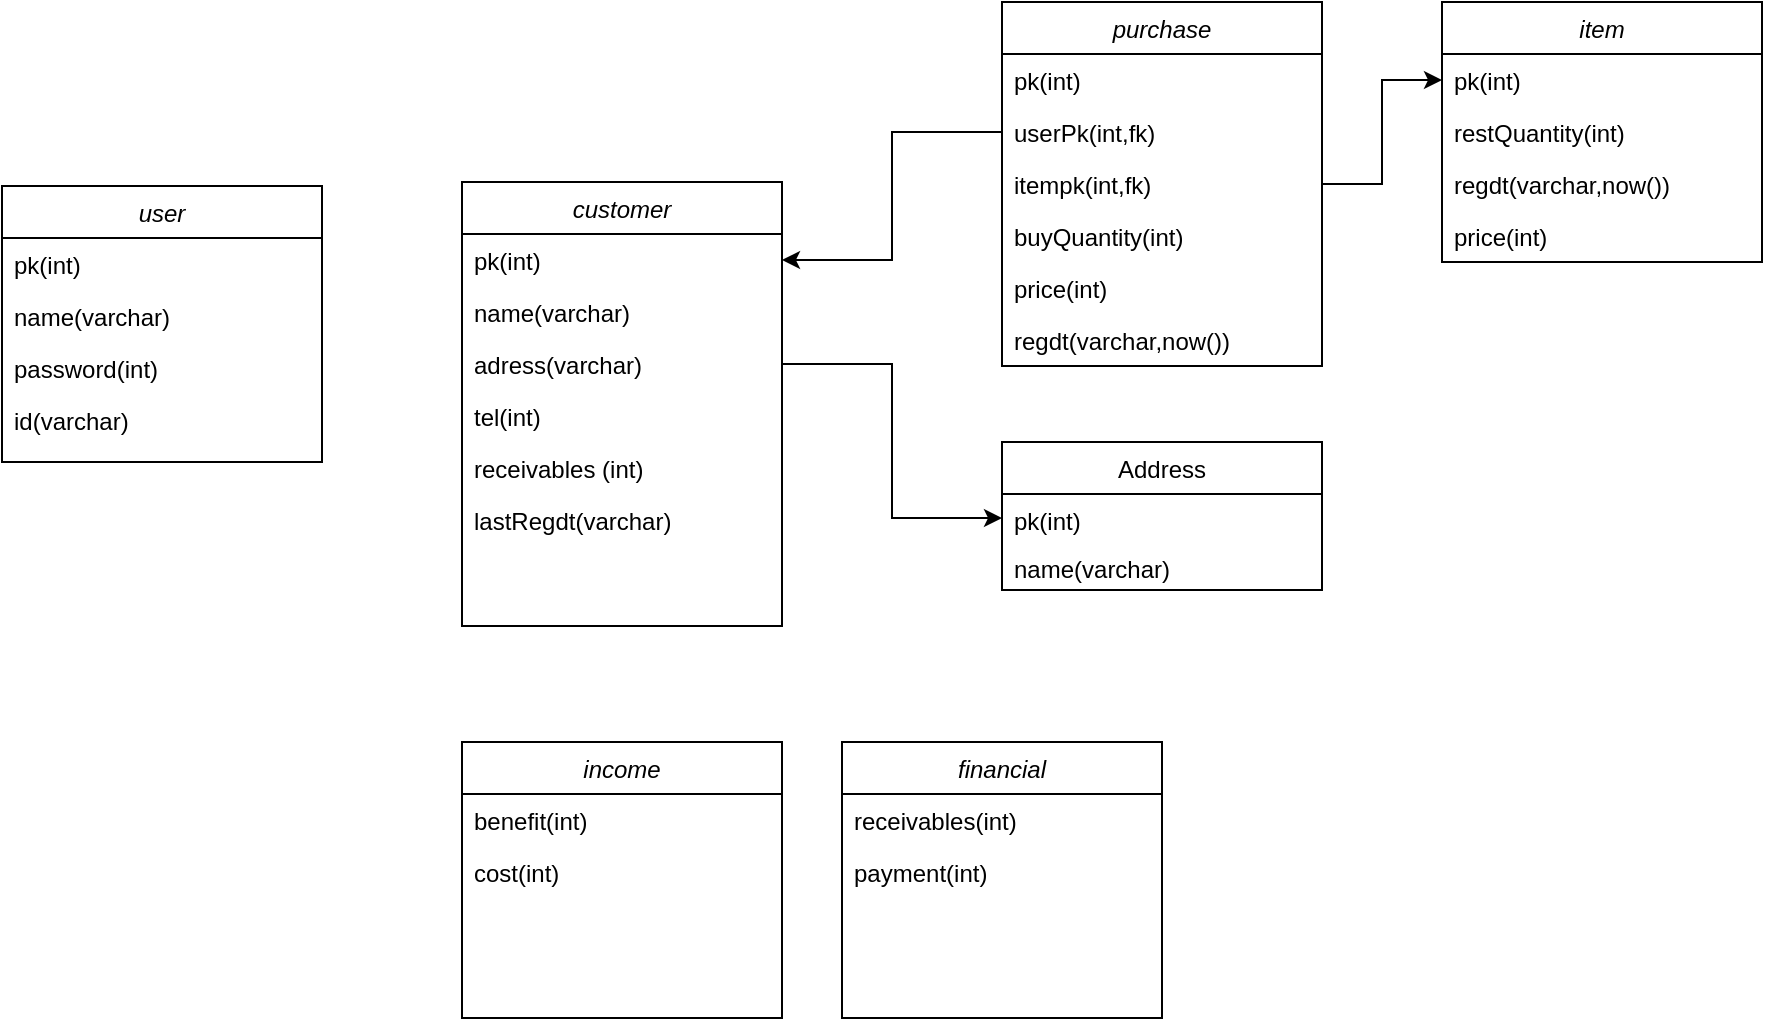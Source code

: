 <mxfile version="15.0.3" type="device"><diagram id="C5RBs43oDa-KdzZeNtuy" name="Page-1"><mxGraphModel dx="1747" dy="513" grid="1" gridSize="10" guides="1" tooltips="1" connect="1" arrows="1" fold="1" page="1" pageScale="1" pageWidth="827" pageHeight="1169" math="0" shadow="0"><root><mxCell id="WIyWlLk6GJQsqaUBKTNV-0"/><mxCell id="WIyWlLk6GJQsqaUBKTNV-1" parent="WIyWlLk6GJQsqaUBKTNV-0"/><mxCell id="zkfFHV4jXpPFQw0GAbJ--0" value="customer" style="swimlane;fontStyle=2;align=center;verticalAlign=top;childLayout=stackLayout;horizontal=1;startSize=26;horizontalStack=0;resizeParent=1;resizeLast=0;collapsible=1;marginBottom=0;rounded=0;shadow=0;strokeWidth=1;" parent="WIyWlLk6GJQsqaUBKTNV-1" vertex="1"><mxGeometry x="220" y="120" width="160" height="222" as="geometry"><mxRectangle x="220" y="120" width="160" height="26" as="alternateBounds"/></mxGeometry></mxCell><mxCell id="zkfFHV4jXpPFQw0GAbJ--1" value="pk(int)" style="text;align=left;verticalAlign=top;spacingLeft=4;spacingRight=4;overflow=hidden;rotatable=0;points=[[0,0.5],[1,0.5]];portConstraint=eastwest;" parent="zkfFHV4jXpPFQw0GAbJ--0" vertex="1"><mxGeometry y="26" width="160" height="26" as="geometry"/></mxCell><mxCell id="zkfFHV4jXpPFQw0GAbJ--2" value="name(varchar)&#10;&#10;" style="text;align=left;verticalAlign=top;spacingLeft=4;spacingRight=4;overflow=hidden;rotatable=0;points=[[0,0.5],[1,0.5]];portConstraint=eastwest;rounded=0;shadow=0;html=0;" parent="zkfFHV4jXpPFQw0GAbJ--0" vertex="1"><mxGeometry y="52" width="160" height="26" as="geometry"/></mxCell><mxCell id="AlspakY8KL1jXZiGunG8-1" value="adress(varchar)" style="text;align=left;verticalAlign=top;spacingLeft=4;spacingRight=4;overflow=hidden;rotatable=0;points=[[0,0.5],[1,0.5]];portConstraint=eastwest;rounded=0;shadow=0;html=0;" vertex="1" parent="zkfFHV4jXpPFQw0GAbJ--0"><mxGeometry y="78" width="160" height="26" as="geometry"/></mxCell><mxCell id="AlspakY8KL1jXZiGunG8-2" value="tel(int)" style="text;align=left;verticalAlign=top;spacingLeft=4;spacingRight=4;overflow=hidden;rotatable=0;points=[[0,0.5],[1,0.5]];portConstraint=eastwest;rounded=0;shadow=0;html=0;" vertex="1" parent="zkfFHV4jXpPFQw0GAbJ--0"><mxGeometry y="104" width="160" height="26" as="geometry"/></mxCell><mxCell id="AlspakY8KL1jXZiGunG8-30" value="receivables (int)" style="text;align=left;verticalAlign=top;spacingLeft=4;spacingRight=4;overflow=hidden;rotatable=0;points=[[0,0.5],[1,0.5]];portConstraint=eastwest;rounded=0;shadow=0;html=0;" vertex="1" parent="zkfFHV4jXpPFQw0GAbJ--0"><mxGeometry y="130" width="160" height="26" as="geometry"/></mxCell><mxCell id="AlspakY8KL1jXZiGunG8-31" value="lastRegdt(varchar)" style="text;align=left;verticalAlign=top;spacingLeft=4;spacingRight=4;overflow=hidden;rotatable=0;points=[[0,0.5],[1,0.5]];portConstraint=eastwest;rounded=0;shadow=0;html=0;" vertex="1" parent="zkfFHV4jXpPFQw0GAbJ--0"><mxGeometry y="156" width="160" height="26" as="geometry"/></mxCell><mxCell id="zkfFHV4jXpPFQw0GAbJ--17" value="Address" style="swimlane;fontStyle=0;align=center;verticalAlign=top;childLayout=stackLayout;horizontal=1;startSize=26;horizontalStack=0;resizeParent=1;resizeLast=0;collapsible=1;marginBottom=0;rounded=0;shadow=0;strokeWidth=1;" parent="WIyWlLk6GJQsqaUBKTNV-1" vertex="1"><mxGeometry x="490" y="250" width="160" height="74" as="geometry"><mxRectangle x="550" y="140" width="160" height="26" as="alternateBounds"/></mxGeometry></mxCell><mxCell id="zkfFHV4jXpPFQw0GAbJ--20" value="pk(int)" style="text;align=left;verticalAlign=top;spacingLeft=4;spacingRight=4;overflow=hidden;rotatable=0;points=[[0,0.5],[1,0.5]];portConstraint=eastwest;rounded=0;shadow=0;html=0;" parent="zkfFHV4jXpPFQw0GAbJ--17" vertex="1"><mxGeometry y="26" width="160" height="24" as="geometry"/></mxCell><mxCell id="AlspakY8KL1jXZiGunG8-14" value="name(varchar)" style="text;align=left;verticalAlign=top;spacingLeft=4;spacingRight=4;overflow=hidden;rotatable=0;points=[[0,0.5],[1,0.5]];portConstraint=eastwest;rounded=0;shadow=0;html=0;" vertex="1" parent="zkfFHV4jXpPFQw0GAbJ--17"><mxGeometry y="50" width="160" height="24" as="geometry"/></mxCell><mxCell id="AlspakY8KL1jXZiGunG8-6" style="edgeStyle=orthogonalEdgeStyle;rounded=0;orthogonalLoop=1;jettySize=auto;html=1;entryX=0;entryY=0.5;entryDx=0;entryDy=0;" edge="1" parent="WIyWlLk6GJQsqaUBKTNV-1" source="AlspakY8KL1jXZiGunG8-1" target="zkfFHV4jXpPFQw0GAbJ--20"><mxGeometry relative="1" as="geometry"/></mxCell><mxCell id="AlspakY8KL1jXZiGunG8-8" value="purchase" style="swimlane;fontStyle=2;align=center;verticalAlign=top;childLayout=stackLayout;horizontal=1;startSize=26;horizontalStack=0;resizeParent=1;resizeLast=0;collapsible=1;marginBottom=0;rounded=0;shadow=0;strokeWidth=1;" vertex="1" parent="WIyWlLk6GJQsqaUBKTNV-1"><mxGeometry x="490" y="30" width="160" height="182" as="geometry"><mxRectangle x="220" y="120" width="160" height="26" as="alternateBounds"/></mxGeometry></mxCell><mxCell id="AlspakY8KL1jXZiGunG8-9" value="pk(int)" style="text;align=left;verticalAlign=top;spacingLeft=4;spacingRight=4;overflow=hidden;rotatable=0;points=[[0,0.5],[1,0.5]];portConstraint=eastwest;" vertex="1" parent="AlspakY8KL1jXZiGunG8-8"><mxGeometry y="26" width="160" height="26" as="geometry"/></mxCell><mxCell id="AlspakY8KL1jXZiGunG8-15" value="userPk(int,fk)" style="text;align=left;verticalAlign=top;spacingLeft=4;spacingRight=4;overflow=hidden;rotatable=0;points=[[0,0.5],[1,0.5]];portConstraint=eastwest;" vertex="1" parent="AlspakY8KL1jXZiGunG8-8"><mxGeometry y="52" width="160" height="26" as="geometry"/></mxCell><mxCell id="AlspakY8KL1jXZiGunG8-22" value="itempk(int,fk)" style="text;align=left;verticalAlign=top;spacingLeft=4;spacingRight=4;overflow=hidden;rotatable=0;points=[[0,0.5],[1,0.5]];portConstraint=eastwest;" vertex="1" parent="AlspakY8KL1jXZiGunG8-8"><mxGeometry y="78" width="160" height="26" as="geometry"/></mxCell><mxCell id="AlspakY8KL1jXZiGunG8-19" value="buyQuantity(int)" style="text;align=left;verticalAlign=top;spacingLeft=4;spacingRight=4;overflow=hidden;rotatable=0;points=[[0,0.5],[1,0.5]];portConstraint=eastwest;" vertex="1" parent="AlspakY8KL1jXZiGunG8-8"><mxGeometry y="104" width="160" height="26" as="geometry"/></mxCell><mxCell id="AlspakY8KL1jXZiGunG8-29" value="price(int)" style="text;align=left;verticalAlign=top;spacingLeft=4;spacingRight=4;overflow=hidden;rotatable=0;points=[[0,0.5],[1,0.5]];portConstraint=eastwest;" vertex="1" parent="AlspakY8KL1jXZiGunG8-8"><mxGeometry y="130" width="160" height="26" as="geometry"/></mxCell><mxCell id="AlspakY8KL1jXZiGunG8-20" value="regdt(varchar,now())" style="text;align=left;verticalAlign=top;spacingLeft=4;spacingRight=4;overflow=hidden;rotatable=0;points=[[0,0.5],[1,0.5]];portConstraint=eastwest;" vertex="1" parent="AlspakY8KL1jXZiGunG8-8"><mxGeometry y="156" width="160" height="26" as="geometry"/></mxCell><mxCell id="AlspakY8KL1jXZiGunG8-18" style="edgeStyle=orthogonalEdgeStyle;rounded=0;orthogonalLoop=1;jettySize=auto;html=1;exitX=0;exitY=0.5;exitDx=0;exitDy=0;entryX=1;entryY=0.5;entryDx=0;entryDy=0;" edge="1" parent="WIyWlLk6GJQsqaUBKTNV-1" source="AlspakY8KL1jXZiGunG8-15" target="zkfFHV4jXpPFQw0GAbJ--1"><mxGeometry relative="1" as="geometry"/></mxCell><mxCell id="AlspakY8KL1jXZiGunG8-23" value="item" style="swimlane;fontStyle=2;align=center;verticalAlign=top;childLayout=stackLayout;horizontal=1;startSize=26;horizontalStack=0;resizeParent=1;resizeLast=0;collapsible=1;marginBottom=0;rounded=0;shadow=0;strokeWidth=1;" vertex="1" parent="WIyWlLk6GJQsqaUBKTNV-1"><mxGeometry x="710" y="30" width="160" height="130" as="geometry"><mxRectangle x="220" y="120" width="160" height="26" as="alternateBounds"/></mxGeometry></mxCell><mxCell id="AlspakY8KL1jXZiGunG8-24" value="pk(int)" style="text;align=left;verticalAlign=top;spacingLeft=4;spacingRight=4;overflow=hidden;rotatable=0;points=[[0,0.5],[1,0.5]];portConstraint=eastwest;" vertex="1" parent="AlspakY8KL1jXZiGunG8-23"><mxGeometry y="26" width="160" height="26" as="geometry"/></mxCell><mxCell id="AlspakY8KL1jXZiGunG8-26" value="restQuantity(int)" style="text;align=left;verticalAlign=top;spacingLeft=4;spacingRight=4;overflow=hidden;rotatable=0;points=[[0,0.5],[1,0.5]];portConstraint=eastwest;" vertex="1" parent="AlspakY8KL1jXZiGunG8-23"><mxGeometry y="52" width="160" height="26" as="geometry"/></mxCell><mxCell id="AlspakY8KL1jXZiGunG8-27" value="regdt(varchar,now())" style="text;align=left;verticalAlign=top;spacingLeft=4;spacingRight=4;overflow=hidden;rotatable=0;points=[[0,0.5],[1,0.5]];portConstraint=eastwest;" vertex="1" parent="AlspakY8KL1jXZiGunG8-23"><mxGeometry y="78" width="160" height="26" as="geometry"/></mxCell><mxCell id="AlspakY8KL1jXZiGunG8-48" value="price(int)" style="text;align=left;verticalAlign=top;spacingLeft=4;spacingRight=4;overflow=hidden;rotatable=0;points=[[0,0.5],[1,0.5]];portConstraint=eastwest;" vertex="1" parent="AlspakY8KL1jXZiGunG8-23"><mxGeometry y="104" width="160" height="26" as="geometry"/></mxCell><mxCell id="AlspakY8KL1jXZiGunG8-33" value="user" style="swimlane;fontStyle=2;align=center;verticalAlign=top;childLayout=stackLayout;horizontal=1;startSize=26;horizontalStack=0;resizeParent=1;resizeLast=0;collapsible=1;marginBottom=0;rounded=0;shadow=0;strokeWidth=1;" vertex="1" parent="WIyWlLk6GJQsqaUBKTNV-1"><mxGeometry x="-10" y="122" width="160" height="138" as="geometry"><mxRectangle x="220" y="120" width="160" height="26" as="alternateBounds"/></mxGeometry></mxCell><mxCell id="AlspakY8KL1jXZiGunG8-34" value="pk(int)" style="text;align=left;verticalAlign=top;spacingLeft=4;spacingRight=4;overflow=hidden;rotatable=0;points=[[0,0.5],[1,0.5]];portConstraint=eastwest;" vertex="1" parent="AlspakY8KL1jXZiGunG8-33"><mxGeometry y="26" width="160" height="26" as="geometry"/></mxCell><mxCell id="AlspakY8KL1jXZiGunG8-35" value="name(varchar)&#10;&#10;" style="text;align=left;verticalAlign=top;spacingLeft=4;spacingRight=4;overflow=hidden;rotatable=0;points=[[0,0.5],[1,0.5]];portConstraint=eastwest;rounded=0;shadow=0;html=0;" vertex="1" parent="AlspakY8KL1jXZiGunG8-33"><mxGeometry y="52" width="160" height="26" as="geometry"/></mxCell><mxCell id="AlspakY8KL1jXZiGunG8-36" value="password(int)" style="text;align=left;verticalAlign=top;spacingLeft=4;spacingRight=4;overflow=hidden;rotatable=0;points=[[0,0.5],[1,0.5]];portConstraint=eastwest;rounded=0;shadow=0;html=0;" vertex="1" parent="AlspakY8KL1jXZiGunG8-33"><mxGeometry y="78" width="160" height="26" as="geometry"/></mxCell><mxCell id="AlspakY8KL1jXZiGunG8-42" value="id(varchar)" style="text;align=left;verticalAlign=top;spacingLeft=4;spacingRight=4;overflow=hidden;rotatable=0;points=[[0,0.5],[1,0.5]];portConstraint=eastwest;rounded=0;shadow=0;html=0;" vertex="1" parent="AlspakY8KL1jXZiGunG8-33"><mxGeometry y="104" width="160" height="26" as="geometry"/></mxCell><mxCell id="AlspakY8KL1jXZiGunG8-43" value="income" style="swimlane;fontStyle=2;align=center;verticalAlign=top;childLayout=stackLayout;horizontal=1;startSize=26;horizontalStack=0;resizeParent=1;resizeLast=0;collapsible=1;marginBottom=0;rounded=0;shadow=0;strokeWidth=1;" vertex="1" parent="WIyWlLk6GJQsqaUBKTNV-1"><mxGeometry x="220" y="400" width="160" height="138" as="geometry"><mxRectangle x="220" y="120" width="160" height="26" as="alternateBounds"/></mxGeometry></mxCell><mxCell id="AlspakY8KL1jXZiGunG8-44" value="benefit(int)" style="text;align=left;verticalAlign=top;spacingLeft=4;spacingRight=4;overflow=hidden;rotatable=0;points=[[0,0.5],[1,0.5]];portConstraint=eastwest;" vertex="1" parent="AlspakY8KL1jXZiGunG8-43"><mxGeometry y="26" width="160" height="26" as="geometry"/></mxCell><mxCell id="AlspakY8KL1jXZiGunG8-45" value="cost(int)&#10;" style="text;align=left;verticalAlign=top;spacingLeft=4;spacingRight=4;overflow=hidden;rotatable=0;points=[[0,0.5],[1,0.5]];portConstraint=eastwest;rounded=0;shadow=0;html=0;" vertex="1" parent="AlspakY8KL1jXZiGunG8-43"><mxGeometry y="52" width="160" height="26" as="geometry"/></mxCell><mxCell id="AlspakY8KL1jXZiGunG8-49" style="edgeStyle=orthogonalEdgeStyle;rounded=0;orthogonalLoop=1;jettySize=auto;html=1;exitX=1;exitY=0.5;exitDx=0;exitDy=0;entryX=0;entryY=0.5;entryDx=0;entryDy=0;" edge="1" parent="WIyWlLk6GJQsqaUBKTNV-1" source="AlspakY8KL1jXZiGunG8-22" target="AlspakY8KL1jXZiGunG8-24"><mxGeometry relative="1" as="geometry"/></mxCell><mxCell id="AlspakY8KL1jXZiGunG8-50" value="financial" style="swimlane;fontStyle=2;align=center;verticalAlign=top;childLayout=stackLayout;horizontal=1;startSize=26;horizontalStack=0;resizeParent=1;resizeLast=0;collapsible=1;marginBottom=0;rounded=0;shadow=0;strokeWidth=1;" vertex="1" parent="WIyWlLk6GJQsqaUBKTNV-1"><mxGeometry x="410" y="400" width="160" height="138" as="geometry"><mxRectangle x="220" y="120" width="160" height="26" as="alternateBounds"/></mxGeometry></mxCell><mxCell id="AlspakY8KL1jXZiGunG8-51" value="receivables(int)" style="text;align=left;verticalAlign=top;spacingLeft=4;spacingRight=4;overflow=hidden;rotatable=0;points=[[0,0.5],[1,0.5]];portConstraint=eastwest;" vertex="1" parent="AlspakY8KL1jXZiGunG8-50"><mxGeometry y="26" width="160" height="26" as="geometry"/></mxCell><mxCell id="AlspakY8KL1jXZiGunG8-52" value="payment(int)" style="text;align=left;verticalAlign=top;spacingLeft=4;spacingRight=4;overflow=hidden;rotatable=0;points=[[0,0.5],[1,0.5]];portConstraint=eastwest;rounded=0;shadow=0;html=0;" vertex="1" parent="AlspakY8KL1jXZiGunG8-50"><mxGeometry y="52" width="160" height="26" as="geometry"/></mxCell></root></mxGraphModel></diagram></mxfile>